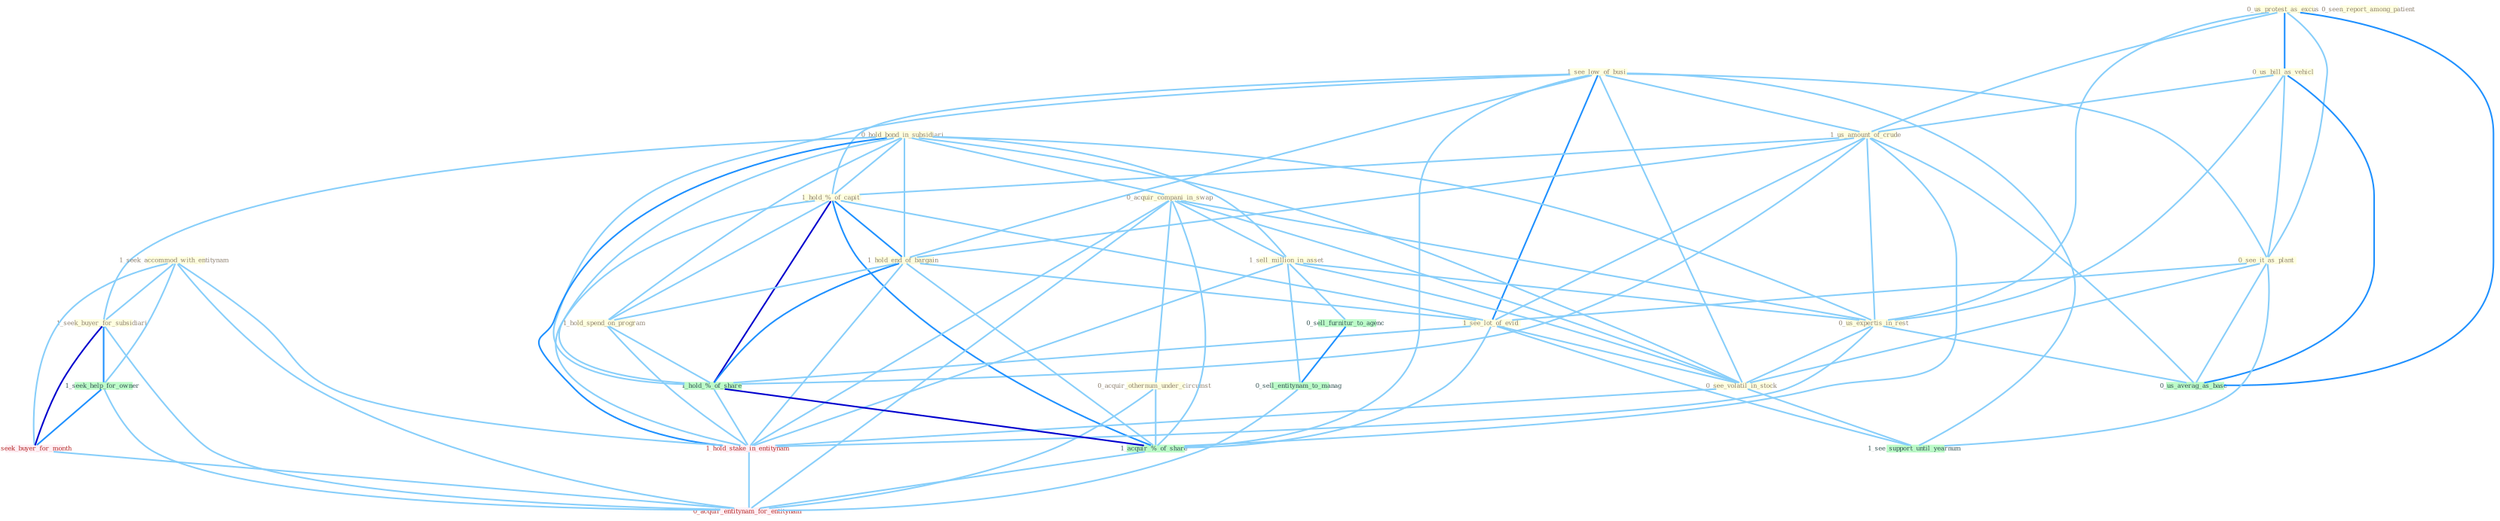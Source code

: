 Graph G{ 
    node
    [shape=polygon,style=filled,width=.5,height=.06,color="#BDFCC9",fixedsize=true,fontsize=4,
    fontcolor="#2f4f4f"];
    {node
    [color="#ffffe0", fontcolor="#8b7d6b"] "0_us_protest_as_excus " "0_seen_report_among_patient " "1_see_low_of_busi " "0_us_bill_as_vehicl " "0_hold_bond_in_subsidiari " "1_seek_accommod_with_entitynam " "1_us_amount_of_crude " "1_hold_%_of_capit " "0_see_it_as_plant " "0_acquir_compani_in_swap " "0_acquir_othernum_under_circumst " "1_hold_end_of_bargain " "1_see_lot_of_evid " "1_seek_buyer_for_subsidiari " "1_hold_spend_on_program " "1_sell_million_in_asset " "0_us_expertis_in_rest " "0_see_volatil_in_stock "}
{node [color="#fff0f5", fontcolor="#b22222"] "1_hold_stake_in_entitynam " "0_seek_buyer_for_month " "0_acquir_entitynam_for_entitynam "}
edge [color="#B0E2FF"];

	"0_us_protest_as_excus " -- "0_us_bill_as_vehicl " [w="2", color="#1e90ff" , len=0.8];
	"0_us_protest_as_excus " -- "1_us_amount_of_crude " [w="1", color="#87cefa" ];
	"0_us_protest_as_excus " -- "0_see_it_as_plant " [w="1", color="#87cefa" ];
	"0_us_protest_as_excus " -- "0_us_expertis_in_rest " [w="1", color="#87cefa" ];
	"0_us_protest_as_excus " -- "0_us_averag_as_base " [w="2", color="#1e90ff" , len=0.8];
	"1_see_low_of_busi " -- "1_us_amount_of_crude " [w="1", color="#87cefa" ];
	"1_see_low_of_busi " -- "1_hold_%_of_capit " [w="1", color="#87cefa" ];
	"1_see_low_of_busi " -- "0_see_it_as_plant " [w="1", color="#87cefa" ];
	"1_see_low_of_busi " -- "1_hold_end_of_bargain " [w="1", color="#87cefa" ];
	"1_see_low_of_busi " -- "1_see_lot_of_evid " [w="2", color="#1e90ff" , len=0.8];
	"1_see_low_of_busi " -- "0_see_volatil_in_stock " [w="1", color="#87cefa" ];
	"1_see_low_of_busi " -- "1_hold_%_of_share " [w="1", color="#87cefa" ];
	"1_see_low_of_busi " -- "1_acquir_%_of_share " [w="1", color="#87cefa" ];
	"1_see_low_of_busi " -- "1_see_support_until_yearnum " [w="1", color="#87cefa" ];
	"0_us_bill_as_vehicl " -- "1_us_amount_of_crude " [w="1", color="#87cefa" ];
	"0_us_bill_as_vehicl " -- "0_see_it_as_plant " [w="1", color="#87cefa" ];
	"0_us_bill_as_vehicl " -- "0_us_expertis_in_rest " [w="1", color="#87cefa" ];
	"0_us_bill_as_vehicl " -- "0_us_averag_as_base " [w="2", color="#1e90ff" , len=0.8];
	"0_hold_bond_in_subsidiari " -- "1_hold_%_of_capit " [w="1", color="#87cefa" ];
	"0_hold_bond_in_subsidiari " -- "0_acquir_compani_in_swap " [w="1", color="#87cefa" ];
	"0_hold_bond_in_subsidiari " -- "1_hold_end_of_bargain " [w="1", color="#87cefa" ];
	"0_hold_bond_in_subsidiari " -- "1_seek_buyer_for_subsidiari " [w="1", color="#87cefa" ];
	"0_hold_bond_in_subsidiari " -- "1_hold_spend_on_program " [w="1", color="#87cefa" ];
	"0_hold_bond_in_subsidiari " -- "1_sell_million_in_asset " [w="1", color="#87cefa" ];
	"0_hold_bond_in_subsidiari " -- "0_us_expertis_in_rest " [w="1", color="#87cefa" ];
	"0_hold_bond_in_subsidiari " -- "0_see_volatil_in_stock " [w="1", color="#87cefa" ];
	"0_hold_bond_in_subsidiari " -- "1_hold_%_of_share " [w="1", color="#87cefa" ];
	"0_hold_bond_in_subsidiari " -- "1_hold_stake_in_entitynam " [w="2", color="#1e90ff" , len=0.8];
	"1_seek_accommod_with_entitynam " -- "1_seek_buyer_for_subsidiari " [w="1", color="#87cefa" ];
	"1_seek_accommod_with_entitynam " -- "1_hold_stake_in_entitynam " [w="1", color="#87cefa" ];
	"1_seek_accommod_with_entitynam " -- "1_seek_help_for_owner " [w="1", color="#87cefa" ];
	"1_seek_accommod_with_entitynam " -- "0_seek_buyer_for_month " [w="1", color="#87cefa" ];
	"1_seek_accommod_with_entitynam " -- "0_acquir_entitynam_for_entitynam " [w="1", color="#87cefa" ];
	"1_us_amount_of_crude " -- "1_hold_%_of_capit " [w="1", color="#87cefa" ];
	"1_us_amount_of_crude " -- "1_hold_end_of_bargain " [w="1", color="#87cefa" ];
	"1_us_amount_of_crude " -- "1_see_lot_of_evid " [w="1", color="#87cefa" ];
	"1_us_amount_of_crude " -- "0_us_expertis_in_rest " [w="1", color="#87cefa" ];
	"1_us_amount_of_crude " -- "1_hold_%_of_share " [w="1", color="#87cefa" ];
	"1_us_amount_of_crude " -- "1_acquir_%_of_share " [w="1", color="#87cefa" ];
	"1_us_amount_of_crude " -- "0_us_averag_as_base " [w="1", color="#87cefa" ];
	"1_hold_%_of_capit " -- "1_hold_end_of_bargain " [w="2", color="#1e90ff" , len=0.8];
	"1_hold_%_of_capit " -- "1_see_lot_of_evid " [w="1", color="#87cefa" ];
	"1_hold_%_of_capit " -- "1_hold_spend_on_program " [w="1", color="#87cefa" ];
	"1_hold_%_of_capit " -- "1_hold_%_of_share " [w="3", color="#0000cd" , len=0.6];
	"1_hold_%_of_capit " -- "1_hold_stake_in_entitynam " [w="1", color="#87cefa" ];
	"1_hold_%_of_capit " -- "1_acquir_%_of_share " [w="2", color="#1e90ff" , len=0.8];
	"0_see_it_as_plant " -- "1_see_lot_of_evid " [w="1", color="#87cefa" ];
	"0_see_it_as_plant " -- "0_see_volatil_in_stock " [w="1", color="#87cefa" ];
	"0_see_it_as_plant " -- "1_see_support_until_yearnum " [w="1", color="#87cefa" ];
	"0_see_it_as_plant " -- "0_us_averag_as_base " [w="1", color="#87cefa" ];
	"0_acquir_compani_in_swap " -- "0_acquir_othernum_under_circumst " [w="1", color="#87cefa" ];
	"0_acquir_compani_in_swap " -- "1_sell_million_in_asset " [w="1", color="#87cefa" ];
	"0_acquir_compani_in_swap " -- "0_us_expertis_in_rest " [w="1", color="#87cefa" ];
	"0_acquir_compani_in_swap " -- "0_see_volatil_in_stock " [w="1", color="#87cefa" ];
	"0_acquir_compani_in_swap " -- "1_hold_stake_in_entitynam " [w="1", color="#87cefa" ];
	"0_acquir_compani_in_swap " -- "1_acquir_%_of_share " [w="1", color="#87cefa" ];
	"0_acquir_compani_in_swap " -- "0_acquir_entitynam_for_entitynam " [w="1", color="#87cefa" ];
	"0_acquir_othernum_under_circumst " -- "1_acquir_%_of_share " [w="1", color="#87cefa" ];
	"0_acquir_othernum_under_circumst " -- "0_acquir_entitynam_for_entitynam " [w="1", color="#87cefa" ];
	"1_hold_end_of_bargain " -- "1_see_lot_of_evid " [w="1", color="#87cefa" ];
	"1_hold_end_of_bargain " -- "1_hold_spend_on_program " [w="1", color="#87cefa" ];
	"1_hold_end_of_bargain " -- "1_hold_%_of_share " [w="2", color="#1e90ff" , len=0.8];
	"1_hold_end_of_bargain " -- "1_hold_stake_in_entitynam " [w="1", color="#87cefa" ];
	"1_hold_end_of_bargain " -- "1_acquir_%_of_share " [w="1", color="#87cefa" ];
	"1_see_lot_of_evid " -- "0_see_volatil_in_stock " [w="1", color="#87cefa" ];
	"1_see_lot_of_evid " -- "1_hold_%_of_share " [w="1", color="#87cefa" ];
	"1_see_lot_of_evid " -- "1_acquir_%_of_share " [w="1", color="#87cefa" ];
	"1_see_lot_of_evid " -- "1_see_support_until_yearnum " [w="1", color="#87cefa" ];
	"1_seek_buyer_for_subsidiari " -- "1_seek_help_for_owner " [w="2", color="#1e90ff" , len=0.8];
	"1_seek_buyer_for_subsidiari " -- "0_seek_buyer_for_month " [w="3", color="#0000cd" , len=0.6];
	"1_seek_buyer_for_subsidiari " -- "0_acquir_entitynam_for_entitynam " [w="1", color="#87cefa" ];
	"1_hold_spend_on_program " -- "1_hold_%_of_share " [w="1", color="#87cefa" ];
	"1_hold_spend_on_program " -- "1_hold_stake_in_entitynam " [w="1", color="#87cefa" ];
	"1_sell_million_in_asset " -- "0_us_expertis_in_rest " [w="1", color="#87cefa" ];
	"1_sell_million_in_asset " -- "0_see_volatil_in_stock " [w="1", color="#87cefa" ];
	"1_sell_million_in_asset " -- "1_hold_stake_in_entitynam " [w="1", color="#87cefa" ];
	"1_sell_million_in_asset " -- "0_sell_furnitur_to_agenc " [w="1", color="#87cefa" ];
	"1_sell_million_in_asset " -- "0_sell_entitynam_to_manag " [w="1", color="#87cefa" ];
	"0_us_expertis_in_rest " -- "0_see_volatil_in_stock " [w="1", color="#87cefa" ];
	"0_us_expertis_in_rest " -- "1_hold_stake_in_entitynam " [w="1", color="#87cefa" ];
	"0_us_expertis_in_rest " -- "0_us_averag_as_base " [w="1", color="#87cefa" ];
	"0_see_volatil_in_stock " -- "1_hold_stake_in_entitynam " [w="1", color="#87cefa" ];
	"0_see_volatil_in_stock " -- "1_see_support_until_yearnum " [w="1", color="#87cefa" ];
	"1_hold_%_of_share " -- "1_hold_stake_in_entitynam " [w="1", color="#87cefa" ];
	"1_hold_%_of_share " -- "1_acquir_%_of_share " [w="3", color="#0000cd" , len=0.6];
	"1_hold_stake_in_entitynam " -- "0_acquir_entitynam_for_entitynam " [w="1", color="#87cefa" ];
	"1_seek_help_for_owner " -- "0_seek_buyer_for_month " [w="2", color="#1e90ff" , len=0.8];
	"1_seek_help_for_owner " -- "0_acquir_entitynam_for_entitynam " [w="1", color="#87cefa" ];
	"0_seek_buyer_for_month " -- "0_acquir_entitynam_for_entitynam " [w="1", color="#87cefa" ];
	"1_acquir_%_of_share " -- "0_acquir_entitynam_for_entitynam " [w="1", color="#87cefa" ];
	"0_sell_furnitur_to_agenc " -- "0_sell_entitynam_to_manag " [w="2", color="#1e90ff" , len=0.8];
	"0_sell_entitynam_to_manag " -- "0_acquir_entitynam_for_entitynam " [w="1", color="#87cefa" ];
}